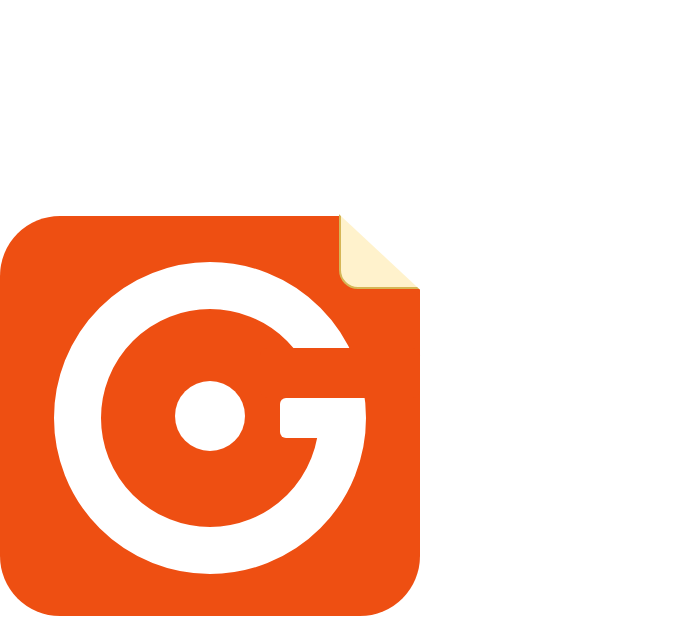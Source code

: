 <mxfile version="23.1.5" type="github">
  <diagram name="第 1 页" id="S8bussWibCPvi5yHTM9a">
    <mxGraphModel dx="2035" dy="1030" grid="1" gridSize="10" guides="1" tooltips="1" connect="1" arrows="1" fold="1" page="1" pageScale="1" pageWidth="827" pageHeight="1169" math="0" shadow="0">
      <root>
        <mxCell id="0" />
        <mxCell id="1" parent="0" />
        <mxCell id="fiiguD0jD5A8EyY_WMKD-3" value="" style="rounded=1;whiteSpace=wrap;html=1;fillColor=#ee4f12;strokeColor=none;" vertex="1" parent="1">
          <mxGeometry x="250" y="144" width="210" height="200" as="geometry" />
        </mxCell>
        <mxCell id="fiiguD0jD5A8EyY_WMKD-2" value="" style="ellipse;whiteSpace=wrap;html=1;aspect=fixed;fillColor=#FFFFFF;strokeColor=#FFFFFF;" vertex="1" parent="1">
          <mxGeometry x="277.5" y="167.5" width="155" height="155" as="geometry" />
        </mxCell>
        <mxCell id="fiiguD0jD5A8EyY_WMKD-1" value="" style="ellipse;whiteSpace=wrap;html=1;aspect=fixed;fillColor=#EE4F12;strokeColor=#FFFFFF;" vertex="1" parent="1">
          <mxGeometry x="300" y="190" width="110" height="110" as="geometry" />
        </mxCell>
        <mxCell id="fiiguD0jD5A8EyY_WMKD-4" value="" style="rounded=1;whiteSpace=wrap;html=1;strokeColor=none;" vertex="1" parent="1">
          <mxGeometry x="390" y="235" width="42.5" height="20" as="geometry" />
        </mxCell>
        <mxCell id="fiiguD0jD5A8EyY_WMKD-6" value="" style="ellipse;whiteSpace=wrap;html=1;aspect=fixed;strokeColor=none;" vertex="1" parent="1">
          <mxGeometry x="337.5" y="226.5" width="35" height="35" as="geometry" />
        </mxCell>
        <mxCell id="fiiguD0jD5A8EyY_WMKD-7" value="" style="rounded=1;whiteSpace=wrap;html=1;fillColor=#EE4F12;strokeColor=none;" vertex="1" parent="1">
          <mxGeometry x="380" y="210" width="80" height="25" as="geometry" />
        </mxCell>
        <mxCell id="fiiguD0jD5A8EyY_WMKD-8" value="" style="rounded=1;whiteSpace=wrap;html=1;fillColor=#fff2cc;strokeColor=#d6b656;" vertex="1" parent="1">
          <mxGeometry x="420" y="120" width="120" height="60" as="geometry" />
        </mxCell>
        <mxCell id="fiiguD0jD5A8EyY_WMKD-9" value="" style="rounded=0;whiteSpace=wrap;html=1;direction=south;rotation=313;strokeColor=none;fillColor=default;" vertex="1" parent="1">
          <mxGeometry x="432.5" y="57.25" width="120" height="143.75" as="geometry" />
        </mxCell>
      </root>
    </mxGraphModel>
  </diagram>
</mxfile>
